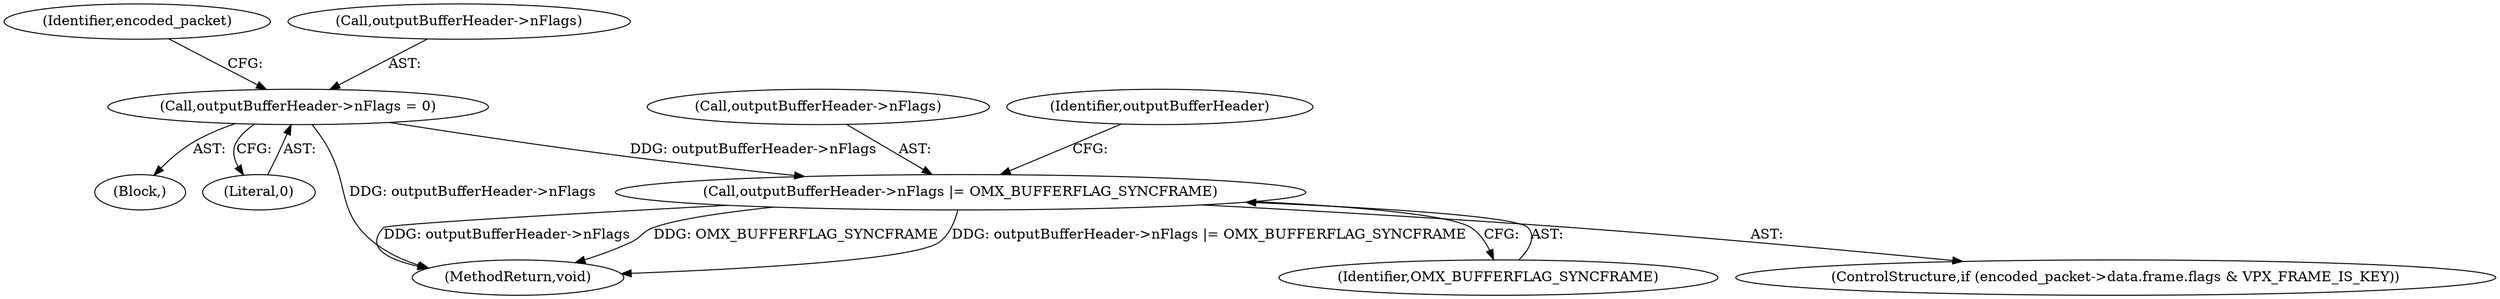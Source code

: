 digraph "0_Android_5443b57cc54f2e46b35246637be26a69e9f493e1_3@pointer" {
"1000466" [label="(Call,outputBufferHeader->nFlags |= OMX_BUFFERFLAG_SYNCFRAME)"];
"1000451" [label="(Call,outputBufferHeader->nFlags = 0)"];
"1000466" [label="(Call,outputBufferHeader->nFlags |= OMX_BUFFERFLAG_SYNCFRAME)"];
"1000467" [label="(Call,outputBufferHeader->nFlags)"];
"1000461" [label="(Identifier,encoded_packet)"];
"1000456" [label="(ControlStructure,if (encoded_packet->data.frame.flags & VPX_FRAME_IS_KEY))"];
"1000473" [label="(Identifier,outputBufferHeader)"];
"1000452" [label="(Call,outputBufferHeader->nFlags)"];
"1000541" [label="(MethodReturn,void)"];
"1000439" [label="(Block,)"];
"1000470" [label="(Identifier,OMX_BUFFERFLAG_SYNCFRAME)"];
"1000451" [label="(Call,outputBufferHeader->nFlags = 0)"];
"1000455" [label="(Literal,0)"];
"1000466" -> "1000456"  [label="AST: "];
"1000466" -> "1000470"  [label="CFG: "];
"1000467" -> "1000466"  [label="AST: "];
"1000470" -> "1000466"  [label="AST: "];
"1000473" -> "1000466"  [label="CFG: "];
"1000466" -> "1000541"  [label="DDG: outputBufferHeader->nFlags"];
"1000466" -> "1000541"  [label="DDG: OMX_BUFFERFLAG_SYNCFRAME"];
"1000466" -> "1000541"  [label="DDG: outputBufferHeader->nFlags |= OMX_BUFFERFLAG_SYNCFRAME"];
"1000451" -> "1000466"  [label="DDG: outputBufferHeader->nFlags"];
"1000451" -> "1000439"  [label="AST: "];
"1000451" -> "1000455"  [label="CFG: "];
"1000452" -> "1000451"  [label="AST: "];
"1000455" -> "1000451"  [label="AST: "];
"1000461" -> "1000451"  [label="CFG: "];
"1000451" -> "1000541"  [label="DDG: outputBufferHeader->nFlags"];
}
